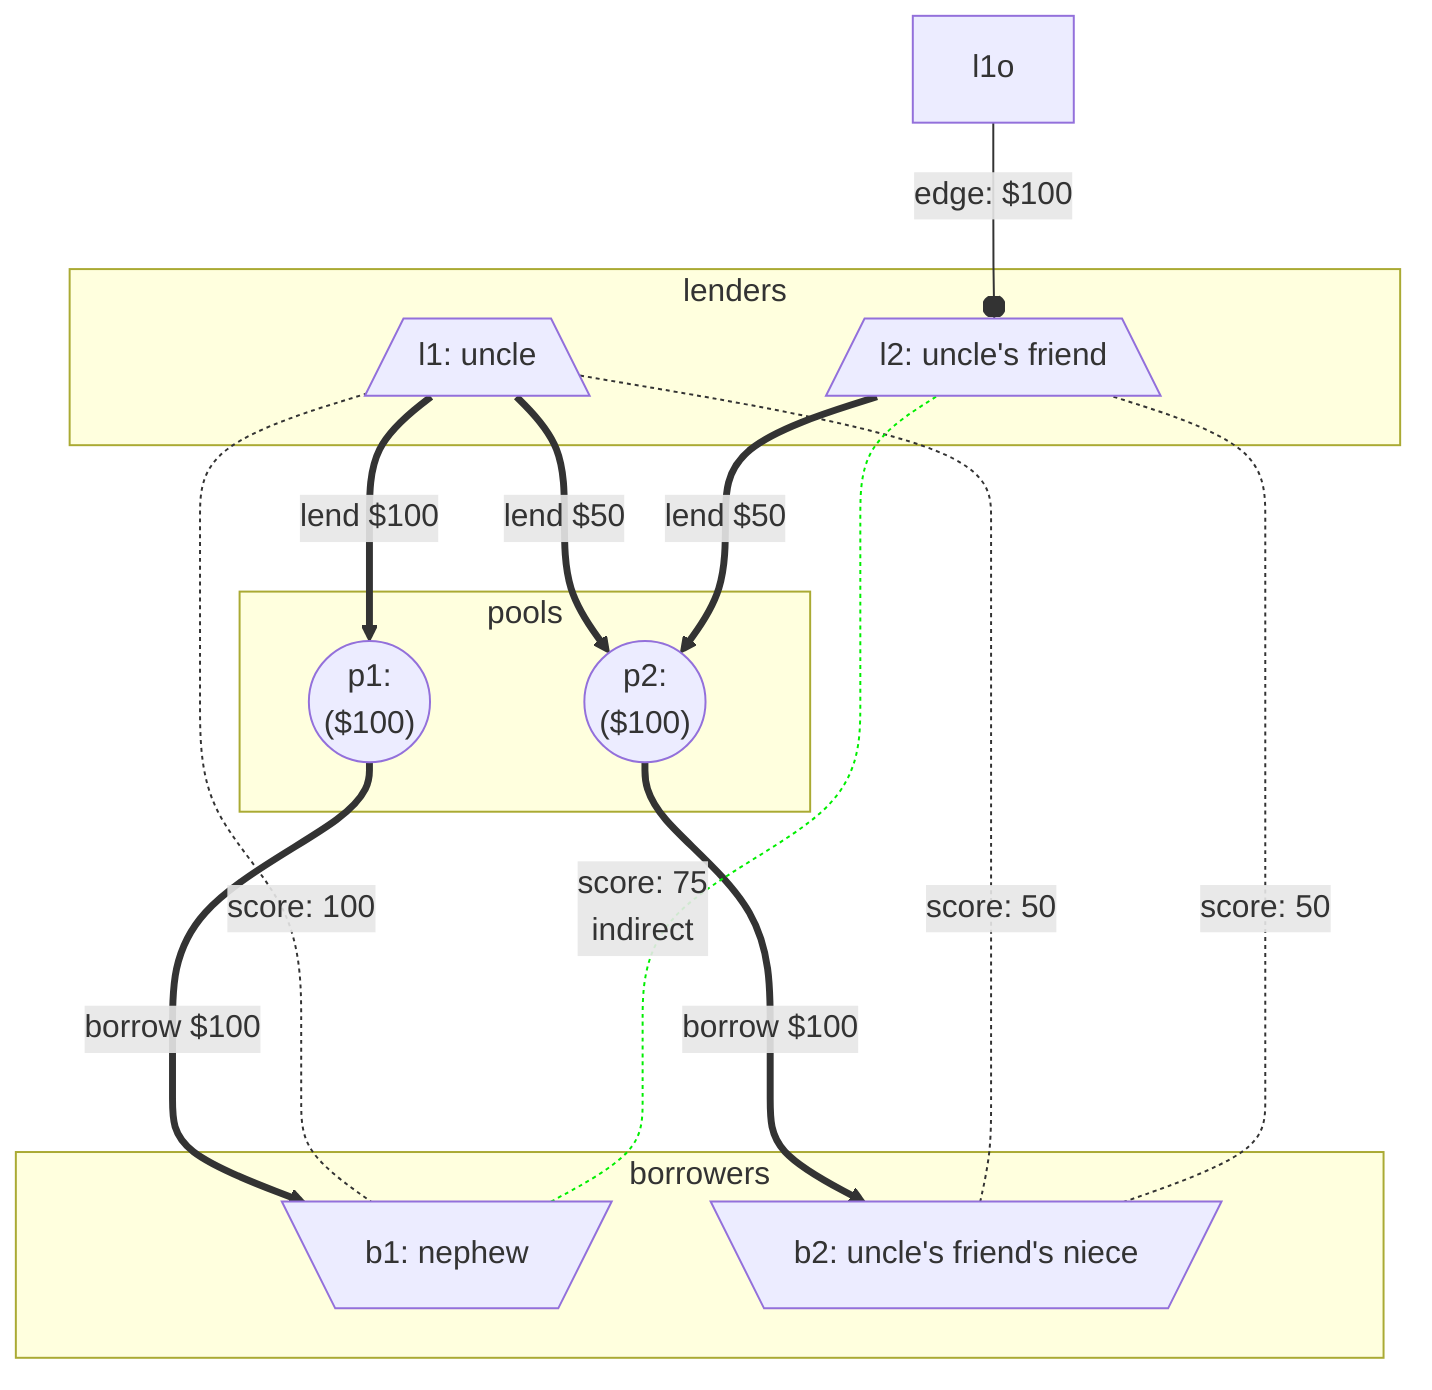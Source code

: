 graph TB
  subgraph borrowers
  b1[\"b1: nephew"/]
  b2[\"b2: uncle's friend's niece"/]
  end
  subgraph pools
  p1(("p1: <br/> ($100)"))
  p2(("p2: <br/> ($100)"))
  end
  subgraph lenders
    l1[/"l1: uncle"\]
    l2[/"l2: uncle's friend"\]
  end
  l1==>|"lend $100"|p1
  l1==>|"lend $50"|p2
  l2==>|"lend $50"|p2
  l1o--o|"edge: $100"|l2
  p1==>|"borrow $100"|b1
  p2==>|"borrow $100"|b2
  l1-...-|"score: 100"|b1
  l1-...-|"score: 50"|b2
  l2-...-|"score: 75 <br/>indirect"|b1
  l2-...-|"score: 50"|b2
  linkStyle 8 stroke:#0e0